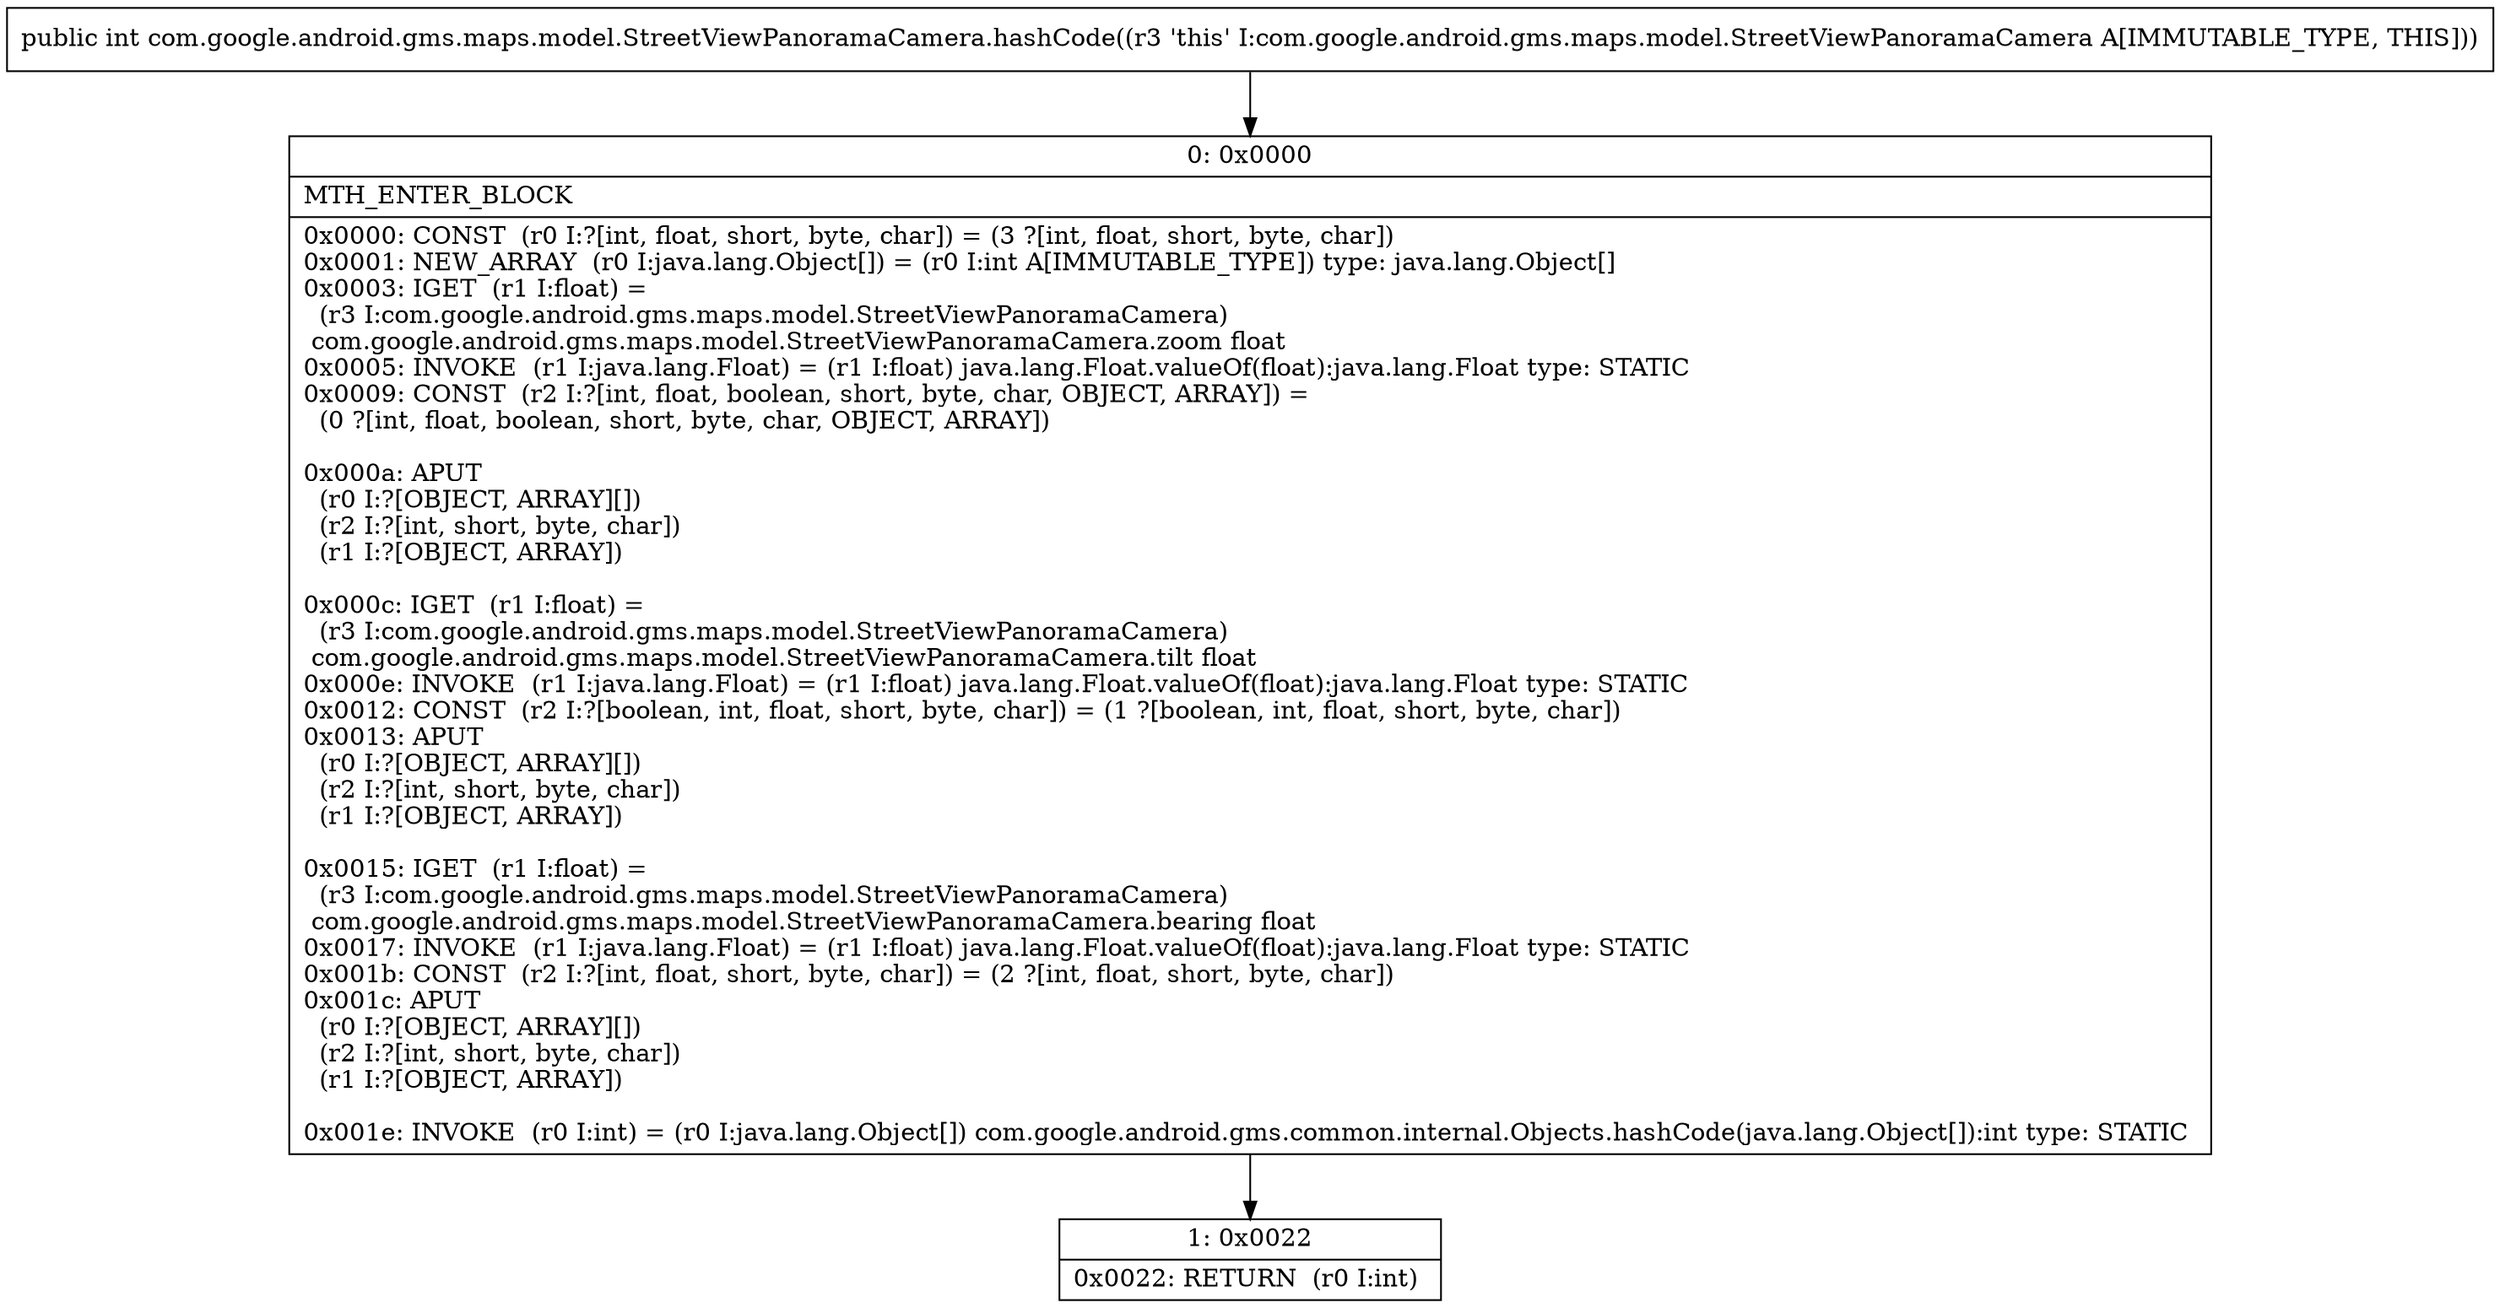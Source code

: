 digraph "CFG forcom.google.android.gms.maps.model.StreetViewPanoramaCamera.hashCode()I" {
Node_0 [shape=record,label="{0\:\ 0x0000|MTH_ENTER_BLOCK\l|0x0000: CONST  (r0 I:?[int, float, short, byte, char]) = (3 ?[int, float, short, byte, char]) \l0x0001: NEW_ARRAY  (r0 I:java.lang.Object[]) = (r0 I:int A[IMMUTABLE_TYPE]) type: java.lang.Object[] \l0x0003: IGET  (r1 I:float) = \l  (r3 I:com.google.android.gms.maps.model.StreetViewPanoramaCamera)\l com.google.android.gms.maps.model.StreetViewPanoramaCamera.zoom float \l0x0005: INVOKE  (r1 I:java.lang.Float) = (r1 I:float) java.lang.Float.valueOf(float):java.lang.Float type: STATIC \l0x0009: CONST  (r2 I:?[int, float, boolean, short, byte, char, OBJECT, ARRAY]) = \l  (0 ?[int, float, boolean, short, byte, char, OBJECT, ARRAY])\l \l0x000a: APUT  \l  (r0 I:?[OBJECT, ARRAY][])\l  (r2 I:?[int, short, byte, char])\l  (r1 I:?[OBJECT, ARRAY])\l \l0x000c: IGET  (r1 I:float) = \l  (r3 I:com.google.android.gms.maps.model.StreetViewPanoramaCamera)\l com.google.android.gms.maps.model.StreetViewPanoramaCamera.tilt float \l0x000e: INVOKE  (r1 I:java.lang.Float) = (r1 I:float) java.lang.Float.valueOf(float):java.lang.Float type: STATIC \l0x0012: CONST  (r2 I:?[boolean, int, float, short, byte, char]) = (1 ?[boolean, int, float, short, byte, char]) \l0x0013: APUT  \l  (r0 I:?[OBJECT, ARRAY][])\l  (r2 I:?[int, short, byte, char])\l  (r1 I:?[OBJECT, ARRAY])\l \l0x0015: IGET  (r1 I:float) = \l  (r3 I:com.google.android.gms.maps.model.StreetViewPanoramaCamera)\l com.google.android.gms.maps.model.StreetViewPanoramaCamera.bearing float \l0x0017: INVOKE  (r1 I:java.lang.Float) = (r1 I:float) java.lang.Float.valueOf(float):java.lang.Float type: STATIC \l0x001b: CONST  (r2 I:?[int, float, short, byte, char]) = (2 ?[int, float, short, byte, char]) \l0x001c: APUT  \l  (r0 I:?[OBJECT, ARRAY][])\l  (r2 I:?[int, short, byte, char])\l  (r1 I:?[OBJECT, ARRAY])\l \l0x001e: INVOKE  (r0 I:int) = (r0 I:java.lang.Object[]) com.google.android.gms.common.internal.Objects.hashCode(java.lang.Object[]):int type: STATIC \l}"];
Node_1 [shape=record,label="{1\:\ 0x0022|0x0022: RETURN  (r0 I:int) \l}"];
MethodNode[shape=record,label="{public int com.google.android.gms.maps.model.StreetViewPanoramaCamera.hashCode((r3 'this' I:com.google.android.gms.maps.model.StreetViewPanoramaCamera A[IMMUTABLE_TYPE, THIS])) }"];
MethodNode -> Node_0;
Node_0 -> Node_1;
}

